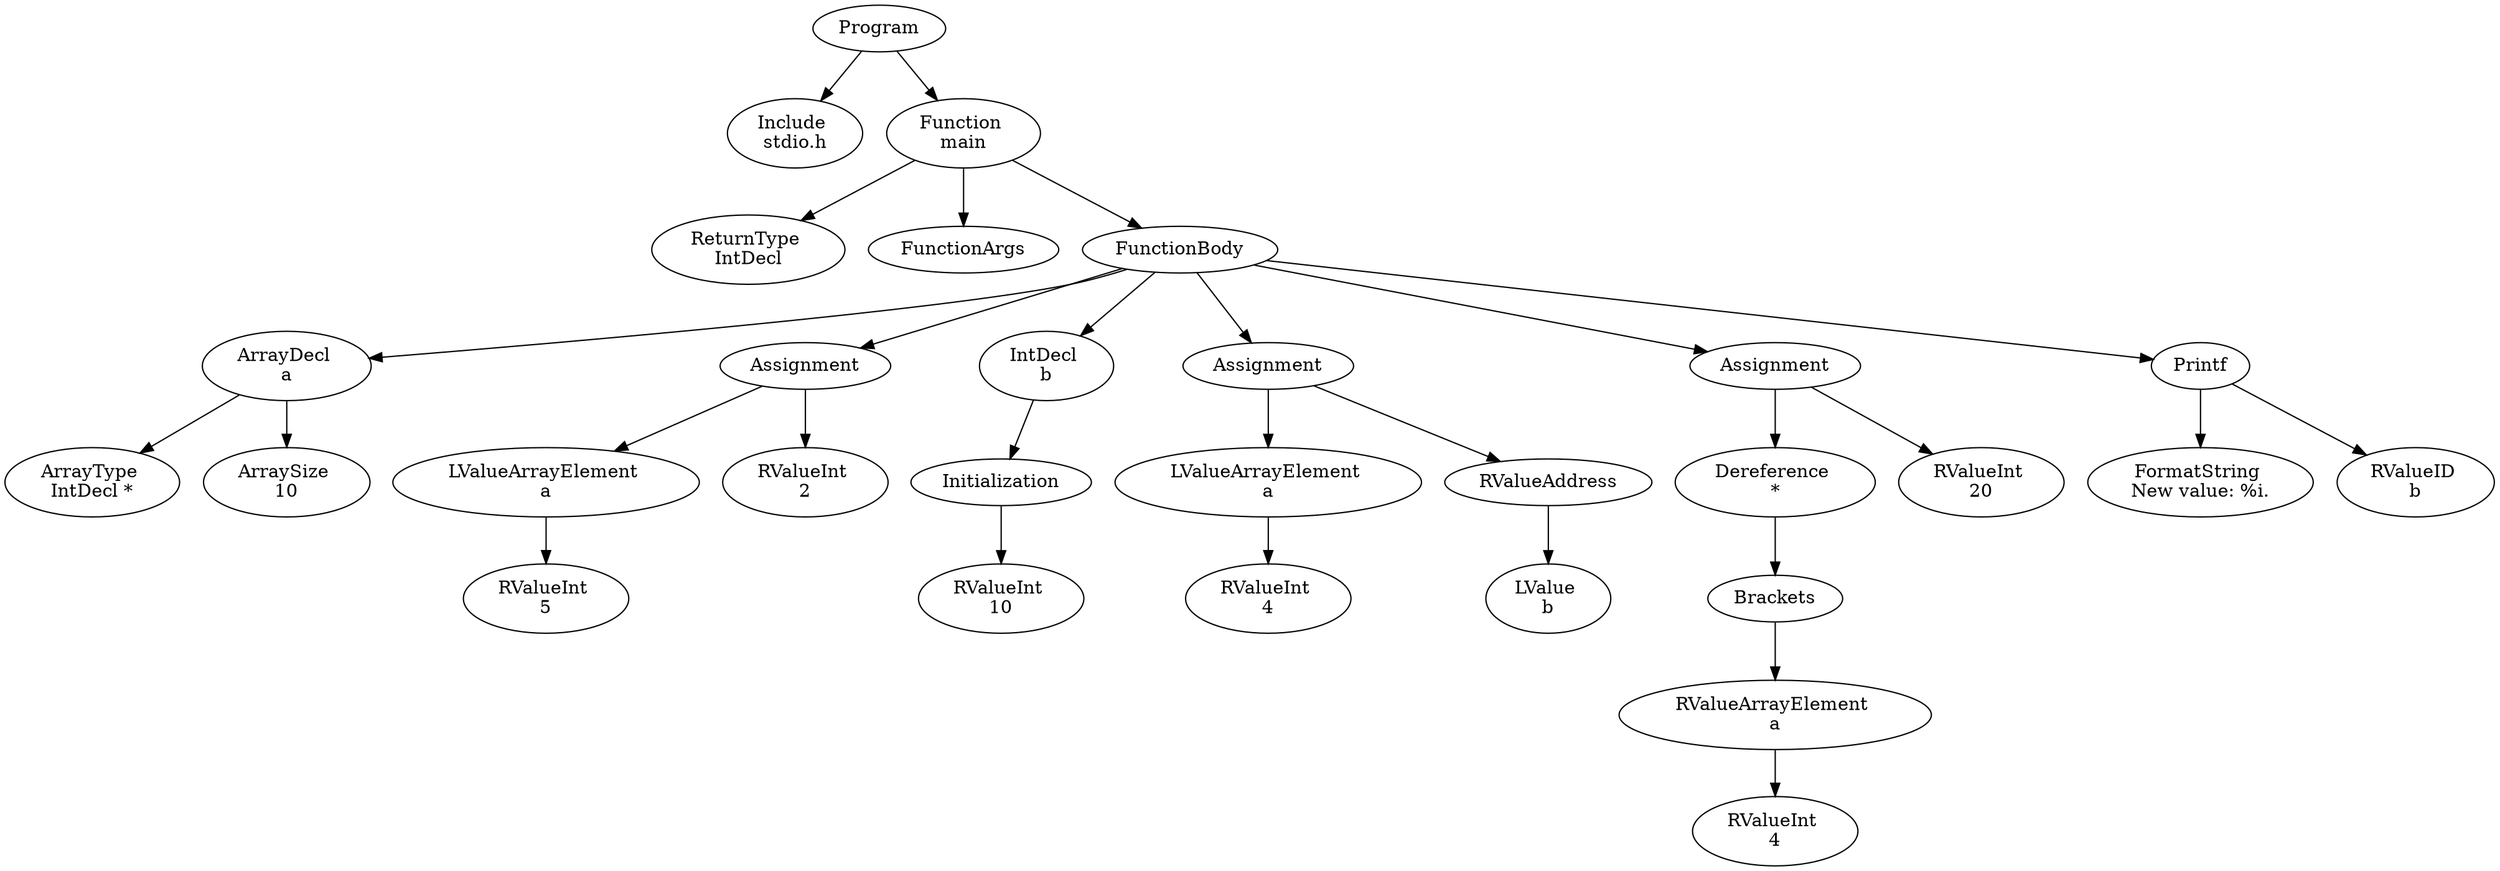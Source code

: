 digraph AST {
2 [label="Program"];
3 [label="Include \nstdio.h"];
4 [label="Function \nmain"];
5 [label="ReturnType \nIntDecl"];
6 [label="FunctionArgs"];
7 [label="FunctionBody"];
8 [label="ArrayDecl \na"];
9 [label="ArrayType \nIntDecl *"];
10 [label="ArraySize \n10"];
8 -> 9;
8 -> 10;
11 [label="Assignment"];
12 [label="LValueArrayElement \na"];
13 [label="RValueInt \n5"];
12 -> 13;
14 [label="RValueInt \n2"];
11 -> 12;
11 -> 14;
15 [label="IntDecl \nb"];
16 [label="Initialization"];
17 [label="RValueInt \n10"];
16 -> 17;
15 -> 16;
18 [label="Assignment"];
19 [label="LValueArrayElement \na"];
20 [label="RValueInt \n4"];
19 -> 20;
21 [label="RValueAddress"];
22 [label="LValue \nb"];
21 -> 22;
18 -> 19;
18 -> 21;
23 [label="Assignment"];
24 [label="Dereference \n*"];
25 [label="Brackets"];
26 [label="RValueArrayElement \na"];
27 [label="RValueInt \n4"];
26 -> 27;
25 -> 26;
24 -> 25;
28 [label="RValueInt \n20"];
23 -> 24;
23 -> 28;
29 [label="Printf"];
30 [label="FormatString \nNew value: %i.\n"];
31 [label="RValueID \nb"];
29 -> 30;
29 -> 31;
7 -> 8;
7 -> 11;
7 -> 15;
7 -> 18;
7 -> 23;
7 -> 29;
4 -> 5;
4 -> 6;
4 -> 7;
2 -> 3;
2 -> 4;
}